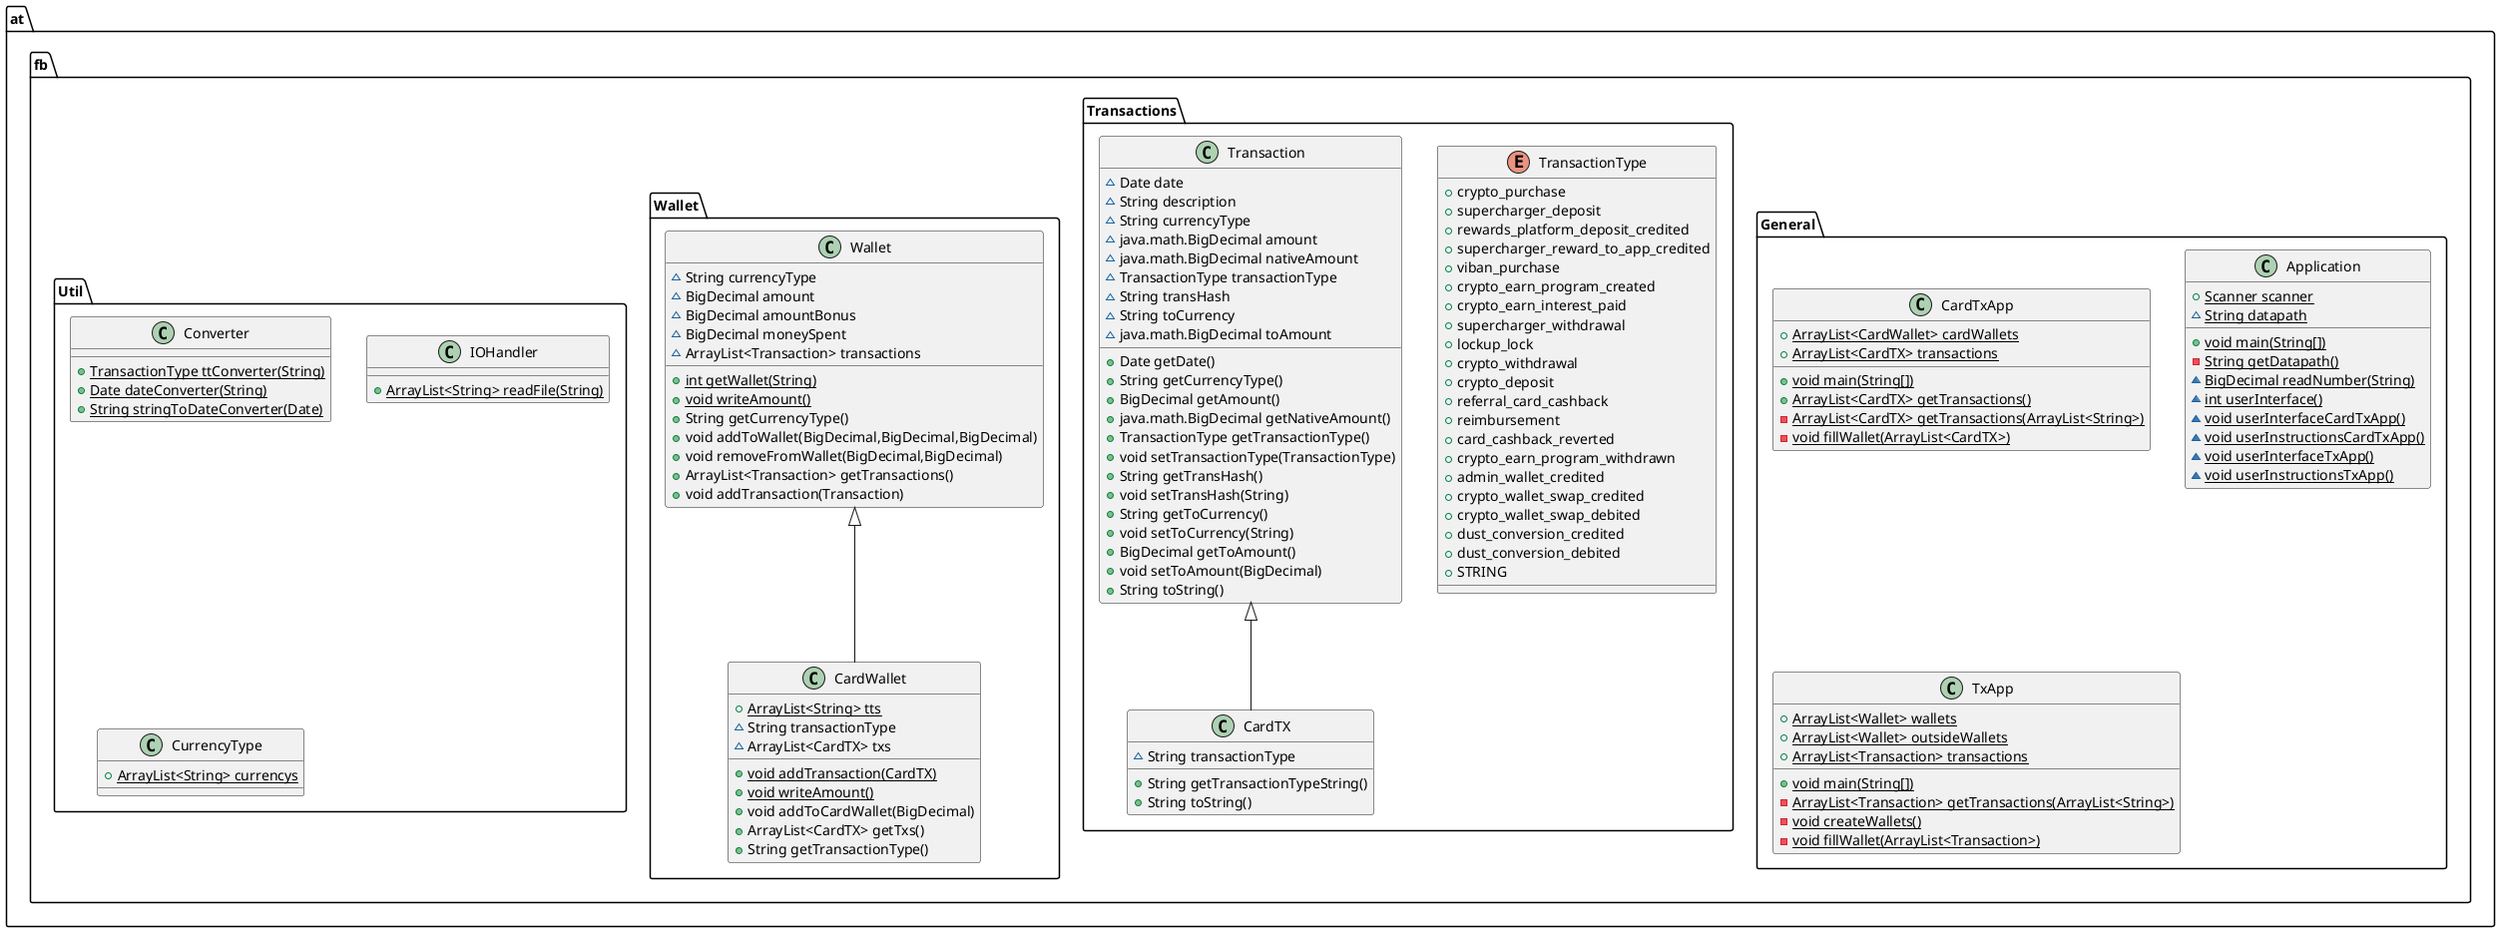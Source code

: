 @startuml
class at.fb.General.CardTxApp {
+ {static} ArrayList<CardWallet> cardWallets
+ {static} ArrayList<CardTX> transactions
+ {static} void main(String[])
+ {static} ArrayList<CardTX> getTransactions()
- {static} ArrayList<CardTX> getTransactions(ArrayList<String>)
- {static} void fillWallet(ArrayList<CardTX>)
}
enum at.fb.Transactions.TransactionType {
+  crypto_purchase
+  supercharger_deposit
+  rewards_platform_deposit_credited
+  supercharger_reward_to_app_credited
+  viban_purchase
+  crypto_earn_program_created
+  crypto_earn_interest_paid
+  supercharger_withdrawal
+  lockup_lock
+  crypto_withdrawal
+  crypto_deposit
+  referral_card_cashback
+  reimbursement
+  card_cashback_reverted
+  crypto_earn_program_withdrawn
+  admin_wallet_credited
+  crypto_wallet_swap_credited
+  crypto_wallet_swap_debited
+  dust_conversion_credited
+  dust_conversion_debited
+  STRING
}
class at.fb.Transactions.Transaction {
~ Date date
~ String description
~ String currencyType
~ java.math.BigDecimal amount
~ java.math.BigDecimal nativeAmount
~ TransactionType transactionType
~ String transHash
~ String toCurrency
~ java.math.BigDecimal toAmount
+ Date getDate()
+ String getCurrencyType()
+ BigDecimal getAmount()
+ java.math.BigDecimal getNativeAmount()
+ TransactionType getTransactionType()
+ void setTransactionType(TransactionType)
+ String getTransHash()
+ void setTransHash(String)
+ String getToCurrency()
+ void setToCurrency(String)
+ BigDecimal getToAmount()
+ void setToAmount(BigDecimal)
+ String toString()
}
class at.fb.Wallet.Wallet {
~ String currencyType
~ BigDecimal amount
~ BigDecimal amountBonus
~ BigDecimal moneySpent
~ ArrayList<Transaction> transactions
+ {static} int getWallet(String)
+ {static} void writeAmount()
+ String getCurrencyType()
+ void addToWallet(BigDecimal,BigDecimal,BigDecimal)
+ void removeFromWallet(BigDecimal,BigDecimal)
+ ArrayList<Transaction> getTransactions()
+ void addTransaction(Transaction)
}
class at.fb.Util.Converter {
+ {static} TransactionType ttConverter(String)
+ {static} Date dateConverter(String)
+ {static} String stringToDateConverter(Date)
}
class at.fb.General.Application {
+ {static} Scanner scanner
~ {static} String datapath
+ {static} void main(String[])
- {static} String getDatapath()
~ {static} BigDecimal readNumber(String)
~ {static} int userInterface()
~ {static} void userInterfaceCardTxApp()
~ {static} void userInstructionsCardTxApp()
~ {static} void userInterfaceTxApp()
~ {static} void userInstructionsTxApp()
}
class at.fb.Transactions.CardTX {
~ String transactionType
+ String getTransactionTypeString()
+ String toString()
}
class at.fb.General.TxApp {
+ {static} ArrayList<Wallet> wallets
+ {static} ArrayList<Wallet> outsideWallets
+ {static} ArrayList<Transaction> transactions
+ {static} void main(String[])
- {static} ArrayList<Transaction> getTransactions(ArrayList<String>)
- {static} void createWallets()
- {static} void fillWallet(ArrayList<Transaction>)
}
class at.fb.Wallet.CardWallet {
+ {static} ArrayList<String> tts
~ String transactionType
~ ArrayList<CardTX> txs
+ {static} void addTransaction(CardTX)
+ {static} void writeAmount()
+ void addToCardWallet(BigDecimal)
+ ArrayList<CardTX> getTxs()
+ String getTransactionType()
}
class at.fb.Util.IOHandler {
+ {static} ArrayList<String> readFile(String)
}
class at.fb.Util.CurrencyType {
+ {static} ArrayList<String> currencys
}


at.fb.Transactions.Transaction <|-- at.fb.Transactions.CardTX
at.fb.Wallet.Wallet <|-- at.fb.Wallet.CardWallet
@enduml